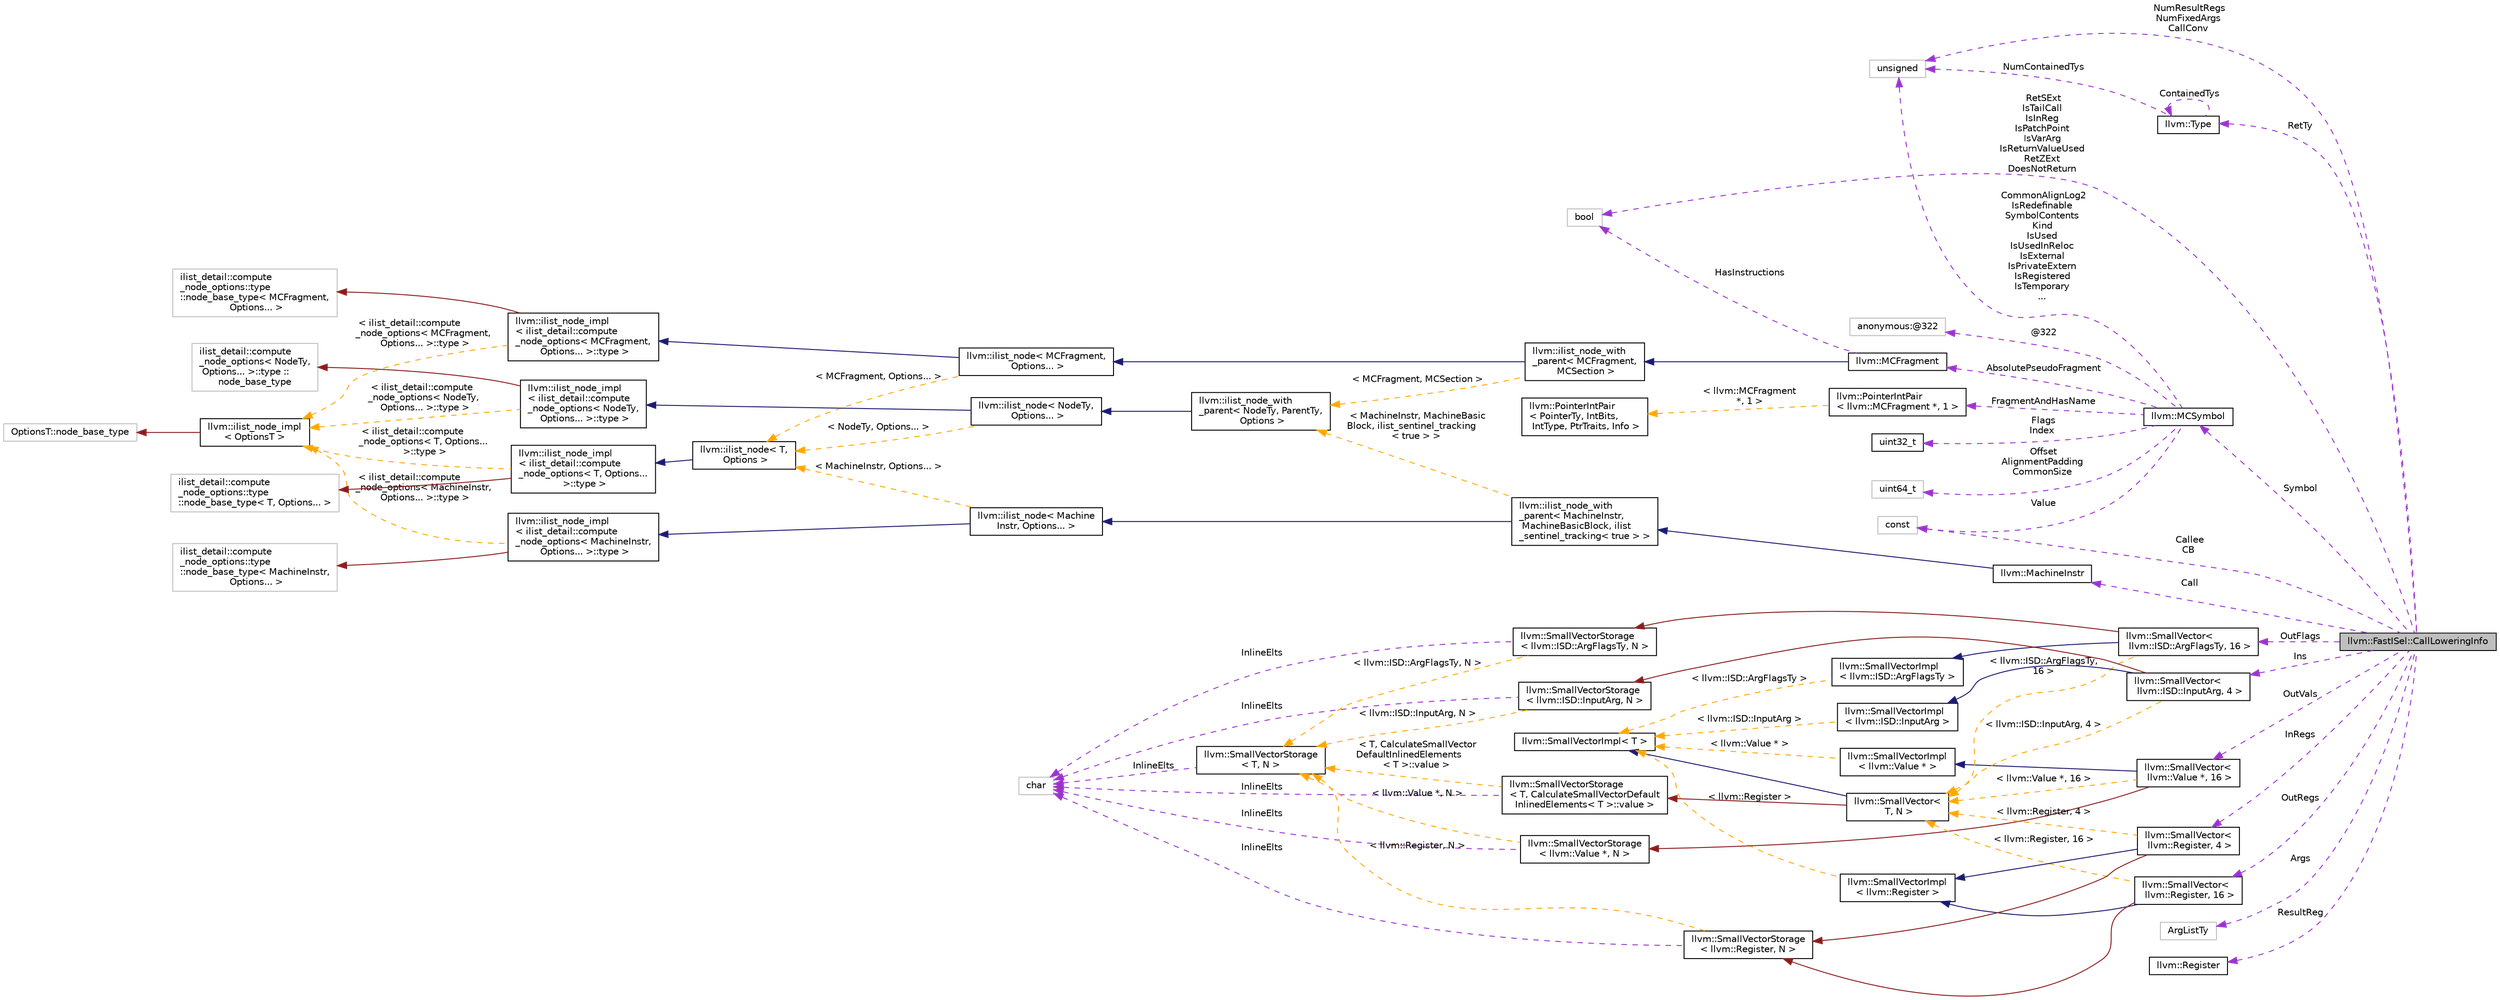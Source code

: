 digraph "llvm::FastISel::CallLoweringInfo"
{
 // LATEX_PDF_SIZE
  bgcolor="transparent";
  edge [fontname="Helvetica",fontsize="10",labelfontname="Helvetica",labelfontsize="10"];
  node [fontname="Helvetica",fontsize="10",shape=record];
  rankdir="LR";
  Node1 [label="llvm::FastISel::CallLoweringInfo",height=0.2,width=0.4,color="black", fillcolor="grey75", style="filled", fontcolor="black",tooltip=" "];
  Node2 -> Node1 [dir="back",color="darkorchid3",fontsize="10",style="dashed",label=" RetTy" ,fontname="Helvetica"];
  Node2 [label="llvm::Type",height=0.2,width=0.4,color="black",URL="$classllvm_1_1Type.html",tooltip="The instances of the Type class are immutable: once they are created, they are never changed."];
  Node2 -> Node2 [dir="back",color="darkorchid3",fontsize="10",style="dashed",label=" ContainedTys" ,fontname="Helvetica"];
  Node3 -> Node2 [dir="back",color="darkorchid3",fontsize="10",style="dashed",label=" NumContainedTys" ,fontname="Helvetica"];
  Node3 [label="unsigned",height=0.2,width=0.4,color="grey75",tooltip=" "];
  Node4 -> Node1 [dir="back",color="darkorchid3",fontsize="10",style="dashed",label=" OutVals" ,fontname="Helvetica"];
  Node4 [label="llvm::SmallVector\<\l llvm::Value *, 16 \>",height=0.2,width=0.4,color="black",URL="$classllvm_1_1SmallVector.html",tooltip=" "];
  Node5 -> Node4 [dir="back",color="midnightblue",fontsize="10",style="solid",fontname="Helvetica"];
  Node5 [label="llvm::SmallVectorImpl\l\< llvm::Value * \>",height=0.2,width=0.4,color="black",URL="$classllvm_1_1SmallVectorImpl.html",tooltip=" "];
  Node6 -> Node5 [dir="back",color="orange",fontsize="10",style="dashed",label=" \< llvm::Value * \>" ,fontname="Helvetica"];
  Node6 [label="llvm::SmallVectorImpl\< T \>",height=0.2,width=0.4,color="black",URL="$classllvm_1_1SmallVectorImpl.html",tooltip="This class consists of common code factored out of the SmallVector class to reduce code duplication b..."];
  Node7 -> Node4 [dir="back",color="firebrick4",fontsize="10",style="solid",fontname="Helvetica"];
  Node7 [label="llvm::SmallVectorStorage\l\< llvm::Value *, N \>",height=0.2,width=0.4,color="black",URL="$structllvm_1_1SmallVectorStorage.html",tooltip=" "];
  Node8 -> Node7 [dir="back",color="darkorchid3",fontsize="10",style="dashed",label=" InlineElts" ,fontname="Helvetica"];
  Node8 [label="char",height=0.2,width=0.4,color="grey75",tooltip=" "];
  Node9 -> Node7 [dir="back",color="orange",fontsize="10",style="dashed",label=" \< llvm::Value *, N \>" ,fontname="Helvetica"];
  Node9 [label="llvm::SmallVectorStorage\l\< T, N \>",height=0.2,width=0.4,color="black",URL="$structllvm_1_1SmallVectorStorage.html",tooltip="Storage for the SmallVector elements."];
  Node8 -> Node9 [dir="back",color="darkorchid3",fontsize="10",style="dashed",label=" InlineElts" ,fontname="Helvetica"];
  Node10 -> Node4 [dir="back",color="orange",fontsize="10",style="dashed",label=" \< llvm::Value *, 16 \>" ,fontname="Helvetica"];
  Node10 [label="llvm::SmallVector\<\l T, N \>",height=0.2,width=0.4,color="black",URL="$classllvm_1_1SmallVector.html",tooltip="This is a 'vector' (really, a variable-sized array), optimized for the case when the array is small."];
  Node6 -> Node10 [dir="back",color="midnightblue",fontsize="10",style="solid",fontname="Helvetica"];
  Node11 -> Node10 [dir="back",color="firebrick4",fontsize="10",style="solid",fontname="Helvetica"];
  Node11 [label="llvm::SmallVectorStorage\l\< T, CalculateSmallVectorDefault\lInlinedElements\< T \>::value \>",height=0.2,width=0.4,color="black",URL="$structllvm_1_1SmallVectorStorage.html",tooltip=" "];
  Node8 -> Node11 [dir="back",color="darkorchid3",fontsize="10",style="dashed",label=" InlineElts" ,fontname="Helvetica"];
  Node9 -> Node11 [dir="back",color="orange",fontsize="10",style="dashed",label=" \< T, CalculateSmallVector\lDefaultInlinedElements\l\< T \>::value \>" ,fontname="Helvetica"];
  Node12 -> Node1 [dir="back",color="darkorchid3",fontsize="10",style="dashed",label=" OutRegs" ,fontname="Helvetica"];
  Node12 [label="llvm::SmallVector\<\l llvm::Register, 16 \>",height=0.2,width=0.4,color="black",URL="$classllvm_1_1SmallVector.html",tooltip=" "];
  Node13 -> Node12 [dir="back",color="midnightblue",fontsize="10",style="solid",fontname="Helvetica"];
  Node13 [label="llvm::SmallVectorImpl\l\< llvm::Register \>",height=0.2,width=0.4,color="black",URL="$classllvm_1_1SmallVectorImpl.html",tooltip=" "];
  Node6 -> Node13 [dir="back",color="orange",fontsize="10",style="dashed",label=" \< llvm::Register \>" ,fontname="Helvetica"];
  Node14 -> Node12 [dir="back",color="firebrick4",fontsize="10",style="solid",fontname="Helvetica"];
  Node14 [label="llvm::SmallVectorStorage\l\< llvm::Register, N \>",height=0.2,width=0.4,color="black",URL="$structllvm_1_1SmallVectorStorage.html",tooltip=" "];
  Node8 -> Node14 [dir="back",color="darkorchid3",fontsize="10",style="dashed",label=" InlineElts" ,fontname="Helvetica"];
  Node9 -> Node14 [dir="back",color="orange",fontsize="10",style="dashed",label=" \< llvm::Register, N \>" ,fontname="Helvetica"];
  Node10 -> Node12 [dir="back",color="orange",fontsize="10",style="dashed",label=" \< llvm::Register, 16 \>" ,fontname="Helvetica"];
  Node15 -> Node1 [dir="back",color="darkorchid3",fontsize="10",style="dashed",label=" OutFlags" ,fontname="Helvetica"];
  Node15 [label="llvm::SmallVector\<\l llvm::ISD::ArgFlagsTy, 16 \>",height=0.2,width=0.4,color="black",URL="$classllvm_1_1SmallVector.html",tooltip=" "];
  Node16 -> Node15 [dir="back",color="midnightblue",fontsize="10",style="solid",fontname="Helvetica"];
  Node16 [label="llvm::SmallVectorImpl\l\< llvm::ISD::ArgFlagsTy \>",height=0.2,width=0.4,color="black",URL="$classllvm_1_1SmallVectorImpl.html",tooltip=" "];
  Node6 -> Node16 [dir="back",color="orange",fontsize="10",style="dashed",label=" \< llvm::ISD::ArgFlagsTy \>" ,fontname="Helvetica"];
  Node17 -> Node15 [dir="back",color="firebrick4",fontsize="10",style="solid",fontname="Helvetica"];
  Node17 [label="llvm::SmallVectorStorage\l\< llvm::ISD::ArgFlagsTy, N \>",height=0.2,width=0.4,color="black",URL="$structllvm_1_1SmallVectorStorage.html",tooltip=" "];
  Node8 -> Node17 [dir="back",color="darkorchid3",fontsize="10",style="dashed",label=" InlineElts" ,fontname="Helvetica"];
  Node9 -> Node17 [dir="back",color="orange",fontsize="10",style="dashed",label=" \< llvm::ISD::ArgFlagsTy, N \>" ,fontname="Helvetica"];
  Node10 -> Node15 [dir="back",color="orange",fontsize="10",style="dashed",label=" \< llvm::ISD::ArgFlagsTy,\l 16 \>" ,fontname="Helvetica"];
  Node18 -> Node1 [dir="back",color="darkorchid3",fontsize="10",style="dashed",label=" Ins" ,fontname="Helvetica"];
  Node18 [label="llvm::SmallVector\<\l llvm::ISD::InputArg, 4 \>",height=0.2,width=0.4,color="black",URL="$classllvm_1_1SmallVector.html",tooltip=" "];
  Node19 -> Node18 [dir="back",color="midnightblue",fontsize="10",style="solid",fontname="Helvetica"];
  Node19 [label="llvm::SmallVectorImpl\l\< llvm::ISD::InputArg \>",height=0.2,width=0.4,color="black",URL="$classllvm_1_1SmallVectorImpl.html",tooltip=" "];
  Node6 -> Node19 [dir="back",color="orange",fontsize="10",style="dashed",label=" \< llvm::ISD::InputArg \>" ,fontname="Helvetica"];
  Node20 -> Node18 [dir="back",color="firebrick4",fontsize="10",style="solid",fontname="Helvetica"];
  Node20 [label="llvm::SmallVectorStorage\l\< llvm::ISD::InputArg, N \>",height=0.2,width=0.4,color="black",URL="$structllvm_1_1SmallVectorStorage.html",tooltip=" "];
  Node8 -> Node20 [dir="back",color="darkorchid3",fontsize="10",style="dashed",label=" InlineElts" ,fontname="Helvetica"];
  Node9 -> Node20 [dir="back",color="orange",fontsize="10",style="dashed",label=" \< llvm::ISD::InputArg, N \>" ,fontname="Helvetica"];
  Node10 -> Node18 [dir="back",color="orange",fontsize="10",style="dashed",label=" \< llvm::ISD::InputArg, 4 \>" ,fontname="Helvetica"];
  Node21 -> Node1 [dir="back",color="darkorchid3",fontsize="10",style="dashed",label=" Args" ,fontname="Helvetica"];
  Node21 [label="ArgListTy",height=0.2,width=0.4,color="grey75",tooltip=" "];
  Node22 -> Node1 [dir="back",color="darkorchid3",fontsize="10",style="dashed",label=" RetSExt\nIsTailCall\nIsInReg\nIsPatchPoint\nIsVarArg\nIsReturnValueUsed\nRetZExt\nDoesNotReturn" ,fontname="Helvetica"];
  Node22 [label="bool",height=0.2,width=0.4,color="grey75",tooltip=" "];
  Node23 -> Node1 [dir="back",color="darkorchid3",fontsize="10",style="dashed",label=" ResultReg" ,fontname="Helvetica"];
  Node23 [label="llvm::Register",height=0.2,width=0.4,color="black",URL="$classllvm_1_1Register.html",tooltip="Wrapper class representing virtual and physical registers."];
  Node24 -> Node1 [dir="back",color="darkorchid3",fontsize="10",style="dashed",label=" Call" ,fontname="Helvetica"];
  Node24 [label="llvm::MachineInstr",height=0.2,width=0.4,color="black",URL="$classllvm_1_1MachineInstr.html",tooltip="Representation of each machine instruction."];
  Node25 -> Node24 [dir="back",color="midnightblue",fontsize="10",style="solid",fontname="Helvetica"];
  Node25 [label="llvm::ilist_node_with\l_parent\< MachineInstr,\l MachineBasicBlock, ilist\l_sentinel_tracking\< true \> \>",height=0.2,width=0.4,color="black",URL="$classllvm_1_1ilist__node__with__parent.html",tooltip=" "];
  Node26 -> Node25 [dir="back",color="midnightblue",fontsize="10",style="solid",fontname="Helvetica"];
  Node26 [label="llvm::ilist_node\< Machine\lInstr, Options... \>",height=0.2,width=0.4,color="black",URL="$classllvm_1_1ilist__node.html",tooltip=" "];
  Node27 -> Node26 [dir="back",color="midnightblue",fontsize="10",style="solid",fontname="Helvetica"];
  Node27 [label="llvm::ilist_node_impl\l\< ilist_detail::compute\l_node_options\< MachineInstr,\l Options... \>::type \>",height=0.2,width=0.4,color="black",URL="$classllvm_1_1ilist__node__impl.html",tooltip=" "];
  Node28 -> Node27 [dir="back",color="firebrick4",fontsize="10",style="solid",fontname="Helvetica"];
  Node28 [label="ilist_detail::compute\l_node_options::type \l::node_base_type\< MachineInstr,\l Options... \>",height=0.2,width=0.4,color="grey75",tooltip=" "];
  Node29 -> Node27 [dir="back",color="orange",fontsize="10",style="dashed",label=" \< ilist_detail::compute\l_node_options\< MachineInstr,\l Options... \>::type \>" ,fontname="Helvetica"];
  Node29 [label="llvm::ilist_node_impl\l\< OptionsT \>",height=0.2,width=0.4,color="black",URL="$classllvm_1_1ilist__node__impl.html",tooltip="Implementation for an ilist node."];
  Node30 -> Node29 [dir="back",color="firebrick4",fontsize="10",style="solid",fontname="Helvetica"];
  Node30 [label="OptionsT::node_base_type",height=0.2,width=0.4,color="grey75",tooltip=" "];
  Node31 -> Node26 [dir="back",color="orange",fontsize="10",style="dashed",label=" \< MachineInstr, Options... \>" ,fontname="Helvetica"];
  Node31 [label="llvm::ilist_node\< T,\l Options \>",height=0.2,width=0.4,color="black",URL="$classllvm_1_1ilist__node.html",tooltip=" "];
  Node32 -> Node31 [dir="back",color="midnightblue",fontsize="10",style="solid",fontname="Helvetica"];
  Node32 [label="llvm::ilist_node_impl\l\< ilist_detail::compute\l_node_options\< T, Options...\l \>::type \>",height=0.2,width=0.4,color="black",URL="$classllvm_1_1ilist__node__impl.html",tooltip=" "];
  Node33 -> Node32 [dir="back",color="firebrick4",fontsize="10",style="solid",fontname="Helvetica"];
  Node33 [label="ilist_detail::compute\l_node_options::type \l::node_base_type\< T, Options... \>",height=0.2,width=0.4,color="grey75",tooltip=" "];
  Node29 -> Node32 [dir="back",color="orange",fontsize="10",style="dashed",label=" \< ilist_detail::compute\l_node_options\< T, Options...\l \>::type \>" ,fontname="Helvetica"];
  Node34 -> Node25 [dir="back",color="orange",fontsize="10",style="dashed",label=" \< MachineInstr, MachineBasic\lBlock, ilist_sentinel_tracking\l\< true \> \>" ,fontname="Helvetica"];
  Node34 [label="llvm::ilist_node_with\l_parent\< NodeTy, ParentTy,\l Options \>",height=0.2,width=0.4,color="black",URL="$classllvm_1_1ilist__node__with__parent.html",tooltip="An ilist node that can access its parent list."];
  Node35 -> Node34 [dir="back",color="midnightblue",fontsize="10",style="solid",fontname="Helvetica"];
  Node35 [label="llvm::ilist_node\< NodeTy,\l Options... \>",height=0.2,width=0.4,color="black",URL="$classllvm_1_1ilist__node.html",tooltip=" "];
  Node36 -> Node35 [dir="back",color="midnightblue",fontsize="10",style="solid",fontname="Helvetica"];
  Node36 [label="llvm::ilist_node_impl\l\< ilist_detail::compute\l_node_options\< NodeTy,\l Options... \>::type \>",height=0.2,width=0.4,color="black",URL="$classllvm_1_1ilist__node__impl.html",tooltip=" "];
  Node37 -> Node36 [dir="back",color="firebrick4",fontsize="10",style="solid",fontname="Helvetica"];
  Node37 [label="ilist_detail::compute\l_node_options\< NodeTy,\l Options... \>::type ::\lnode_base_type",height=0.2,width=0.4,color="grey75",tooltip=" "];
  Node29 -> Node36 [dir="back",color="orange",fontsize="10",style="dashed",label=" \< ilist_detail::compute\l_node_options\< NodeTy,\l Options... \>::type \>" ,fontname="Helvetica"];
  Node31 -> Node35 [dir="back",color="orange",fontsize="10",style="dashed",label=" \< NodeTy, Options... \>" ,fontname="Helvetica"];
  Node38 -> Node1 [dir="back",color="darkorchid3",fontsize="10",style="dashed",label=" Symbol" ,fontname="Helvetica"];
  Node38 [label="llvm::MCSymbol",height=0.2,width=0.4,color="black",URL="$classllvm_1_1MCSymbol.html",tooltip="MCSymbol - Instances of this class represent a symbol name in the MC file, and MCSymbols are created ..."];
  Node39 -> Node38 [dir="back",color="darkorchid3",fontsize="10",style="dashed",label=" Offset\nAlignmentPadding\nCommonSize" ,fontname="Helvetica"];
  Node39 [label="uint64_t",height=0.2,width=0.4,color="grey75",tooltip=" "];
  Node40 -> Node38 [dir="back",color="darkorchid3",fontsize="10",style="dashed",label=" @322" ,fontname="Helvetica"];
  Node40 [label="anonymous:@322",height=0.2,width=0.4,color="grey75",tooltip=" "];
  Node41 -> Node38 [dir="back",color="darkorchid3",fontsize="10",style="dashed",label=" AbsolutePseudoFragment" ,fontname="Helvetica"];
  Node41 [label="llvm::MCFragment",height=0.2,width=0.4,color="black",URL="$classllvm_1_1MCFragment.html",tooltip=" "];
  Node42 -> Node41 [dir="back",color="midnightblue",fontsize="10",style="solid",fontname="Helvetica"];
  Node42 [label="llvm::ilist_node_with\l_parent\< MCFragment,\l MCSection \>",height=0.2,width=0.4,color="black",URL="$classllvm_1_1ilist__node__with__parent.html",tooltip=" "];
  Node43 -> Node42 [dir="back",color="midnightblue",fontsize="10",style="solid",fontname="Helvetica"];
  Node43 [label="llvm::ilist_node\< MCFragment,\l Options... \>",height=0.2,width=0.4,color="black",URL="$classllvm_1_1ilist__node.html",tooltip=" "];
  Node44 -> Node43 [dir="back",color="midnightblue",fontsize="10",style="solid",fontname="Helvetica"];
  Node44 [label="llvm::ilist_node_impl\l\< ilist_detail::compute\l_node_options\< MCFragment,\l Options... \>::type \>",height=0.2,width=0.4,color="black",URL="$classllvm_1_1ilist__node__impl.html",tooltip=" "];
  Node45 -> Node44 [dir="back",color="firebrick4",fontsize="10",style="solid",fontname="Helvetica"];
  Node45 [label="ilist_detail::compute\l_node_options::type \l::node_base_type\< MCFragment,\l Options... \>",height=0.2,width=0.4,color="grey75",tooltip=" "];
  Node29 -> Node44 [dir="back",color="orange",fontsize="10",style="dashed",label=" \< ilist_detail::compute\l_node_options\< MCFragment,\l Options... \>::type \>" ,fontname="Helvetica"];
  Node31 -> Node43 [dir="back",color="orange",fontsize="10",style="dashed",label=" \< MCFragment, Options... \>" ,fontname="Helvetica"];
  Node34 -> Node42 [dir="back",color="orange",fontsize="10",style="dashed",label=" \< MCFragment, MCSection \>" ,fontname="Helvetica"];
  Node22 -> Node41 [dir="back",color="darkorchid3",fontsize="10",style="dashed",label=" HasInstructions" ,fontname="Helvetica"];
  Node46 -> Node38 [dir="back",color="darkorchid3",fontsize="10",style="dashed",label=" FragmentAndHasName" ,fontname="Helvetica"];
  Node46 [label="llvm::PointerIntPair\l\< llvm::MCFragment *, 1 \>",height=0.2,width=0.4,color="black",URL="$classllvm_1_1PointerIntPair.html",tooltip=" "];
  Node47 -> Node46 [dir="back",color="orange",fontsize="10",style="dashed",label=" \< llvm::MCFragment\l *, 1 \>" ,fontname="Helvetica"];
  Node47 [label="llvm::PointerIntPair\l\< PointerTy, IntBits,\l IntType, PtrTraits, Info \>",height=0.2,width=0.4,color="black",URL="$classllvm_1_1PointerIntPair.html",tooltip="PointerIntPair - This class implements a pair of a pointer and small integer."];
  Node48 -> Node38 [dir="back",color="darkorchid3",fontsize="10",style="dashed",label=" Flags\nIndex" ,fontname="Helvetica"];
  Node48 [label="uint32_t",height=0.2,width=0.4,color="black",URL="$classuint32__t.html",tooltip=" "];
  Node49 -> Node38 [dir="back",color="darkorchid3",fontsize="10",style="dashed",label=" Value" ,fontname="Helvetica"];
  Node49 [label="const",height=0.2,width=0.4,color="grey75",tooltip=" "];
  Node3 -> Node38 [dir="back",color="darkorchid3",fontsize="10",style="dashed",label=" CommonAlignLog2\nIsRedefinable\nSymbolContents\nKind\nIsUsed\nIsUsedInReloc\nIsExternal\nIsPrivateExtern\nIsRegistered\nIsTemporary\n..." ,fontname="Helvetica"];
  Node49 -> Node1 [dir="back",color="darkorchid3",fontsize="10",style="dashed",label=" Callee\nCB" ,fontname="Helvetica"];
  Node3 -> Node1 [dir="back",color="darkorchid3",fontsize="10",style="dashed",label=" NumResultRegs\nNumFixedArgs\nCallConv" ,fontname="Helvetica"];
  Node50 -> Node1 [dir="back",color="darkorchid3",fontsize="10",style="dashed",label=" InRegs" ,fontname="Helvetica"];
  Node50 [label="llvm::SmallVector\<\l llvm::Register, 4 \>",height=0.2,width=0.4,color="black",URL="$classllvm_1_1SmallVector.html",tooltip=" "];
  Node13 -> Node50 [dir="back",color="midnightblue",fontsize="10",style="solid",fontname="Helvetica"];
  Node14 -> Node50 [dir="back",color="firebrick4",fontsize="10",style="solid",fontname="Helvetica"];
  Node10 -> Node50 [dir="back",color="orange",fontsize="10",style="dashed",label=" \< llvm::Register, 4 \>" ,fontname="Helvetica"];
}
